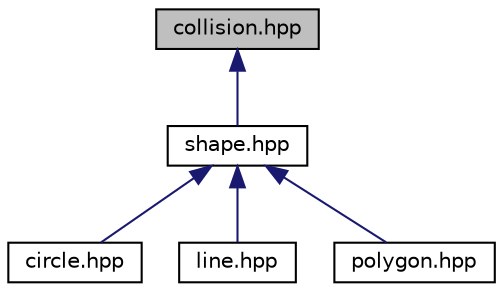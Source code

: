 digraph "collision.hpp"
{
  edge [fontname="Helvetica",fontsize="10",labelfontname="Helvetica",labelfontsize="10"];
  node [fontname="Helvetica",fontsize="10",shape=record];
  Node3 [label="collision.hpp",height=0.2,width=0.4,color="black", fillcolor="grey75", style="filled", fontcolor="black"];
  Node3 -> Node4 [dir="back",color="midnightblue",fontsize="10",style="solid",fontname="Helvetica"];
  Node4 [label="shape.hpp",height=0.2,width=0.4,color="black", fillcolor="white", style="filled",URL="$shape_8hpp.html"];
  Node4 -> Node5 [dir="back",color="midnightblue",fontsize="10",style="solid",fontname="Helvetica"];
  Node5 [label="circle.hpp",height=0.2,width=0.4,color="black", fillcolor="white", style="filled",URL="$circle_8hpp.html"];
  Node4 -> Node6 [dir="back",color="midnightblue",fontsize="10",style="solid",fontname="Helvetica"];
  Node6 [label="line.hpp",height=0.2,width=0.4,color="black", fillcolor="white", style="filled",URL="$line_8hpp.html"];
  Node4 -> Node7 [dir="back",color="midnightblue",fontsize="10",style="solid",fontname="Helvetica"];
  Node7 [label="polygon.hpp",height=0.2,width=0.4,color="black", fillcolor="white", style="filled",URL="$polygon_8hpp.html"];
}

